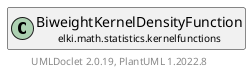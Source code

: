 @startuml
    remove .*\.(Instance|Par|Parameterizer|Factory)$
    set namespaceSeparator none
    hide empty fields
    hide empty methods

    class "<size:14>BiweightKernelDensityFunction.Par\n<size:10>elki.math.statistics.kernelfunctions" as elki.math.statistics.kernelfunctions.BiweightKernelDensityFunction.Par [[BiweightKernelDensityFunction.Par.html]] {
        +make(): BiweightKernelDensityFunction
    }

    interface "<size:14>Parameterizer\n<size:10>elki.utilities.optionhandling" as elki.utilities.optionhandling.Parameterizer [[../../../utilities/optionhandling/Parameterizer.html]] {
        {abstract} +make(): Object
    }
    class "<size:14>BiweightKernelDensityFunction\n<size:10>elki.math.statistics.kernelfunctions" as elki.math.statistics.kernelfunctions.BiweightKernelDensityFunction [[BiweightKernelDensityFunction.html]]

    elki.utilities.optionhandling.Parameterizer <|.. elki.math.statistics.kernelfunctions.BiweightKernelDensityFunction.Par
    elki.math.statistics.kernelfunctions.BiweightKernelDensityFunction +-- elki.math.statistics.kernelfunctions.BiweightKernelDensityFunction.Par

    center footer UMLDoclet 2.0.19, PlantUML 1.2022.8
@enduml
